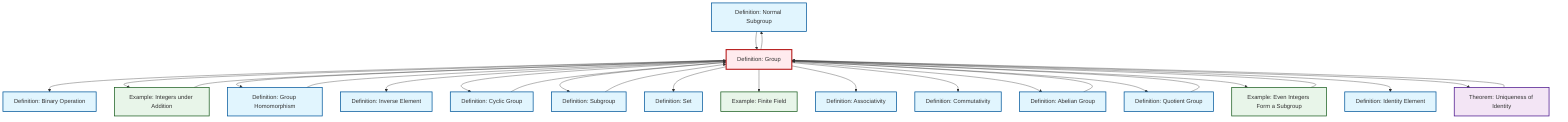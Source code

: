 graph TD
    classDef definition fill:#e1f5fe,stroke:#01579b,stroke-width:2px
    classDef theorem fill:#f3e5f5,stroke:#4a148c,stroke-width:2px
    classDef axiom fill:#fff3e0,stroke:#e65100,stroke-width:2px
    classDef example fill:#e8f5e9,stroke:#1b5e20,stroke-width:2px
    classDef current fill:#ffebee,stroke:#b71c1c,stroke-width:3px
    def-normal-subgroup["Definition: Normal Subgroup"]:::definition
    def-quotient-group["Definition: Quotient Group"]:::definition
    def-inverse-element["Definition: Inverse Element"]:::definition
    def-commutativity["Definition: Commutativity"]:::definition
    ex-even-integers-subgroup["Example: Even Integers Form a Subgroup"]:::example
    ex-integers-addition["Example: Integers under Addition"]:::example
    def-associativity["Definition: Associativity"]:::definition
    def-homomorphism["Definition: Group Homomorphism"]:::definition
    def-abelian-group["Definition: Abelian Group"]:::definition
    ex-finite-field["Example: Finite Field"]:::example
    def-set["Definition: Set"]:::definition
    def-identity-element["Definition: Identity Element"]:::definition
    def-cyclic-group["Definition: Cyclic Group"]:::definition
    def-group["Definition: Group"]:::definition
    def-binary-operation["Definition: Binary Operation"]:::definition
    def-subgroup["Definition: Subgroup"]:::definition
    thm-unique-identity["Theorem: Uniqueness of Identity"]:::theorem
    ex-even-integers-subgroup --> def-group
    def-group --> def-binary-operation
    def-group --> ex-integers-addition
    def-group --> def-homomorphism
    def-group --> def-inverse-element
    def-group --> def-cyclic-group
    def-group --> def-subgroup
    def-abelian-group --> def-group
    def-group --> def-set
    def-normal-subgroup --> def-group
    def-group --> def-normal-subgroup
    ex-integers-addition --> def-group
    def-quotient-group --> def-group
    def-group --> ex-finite-field
    def-group --> def-associativity
    thm-unique-identity --> def-group
    def-cyclic-group --> def-group
    def-homomorphism --> def-group
    def-group --> def-commutativity
    def-group --> def-abelian-group
    def-group --> def-quotient-group
    def-group --> ex-even-integers-subgroup
    def-group --> def-identity-element
    def-group --> thm-unique-identity
    def-subgroup --> def-group
    class def-group current